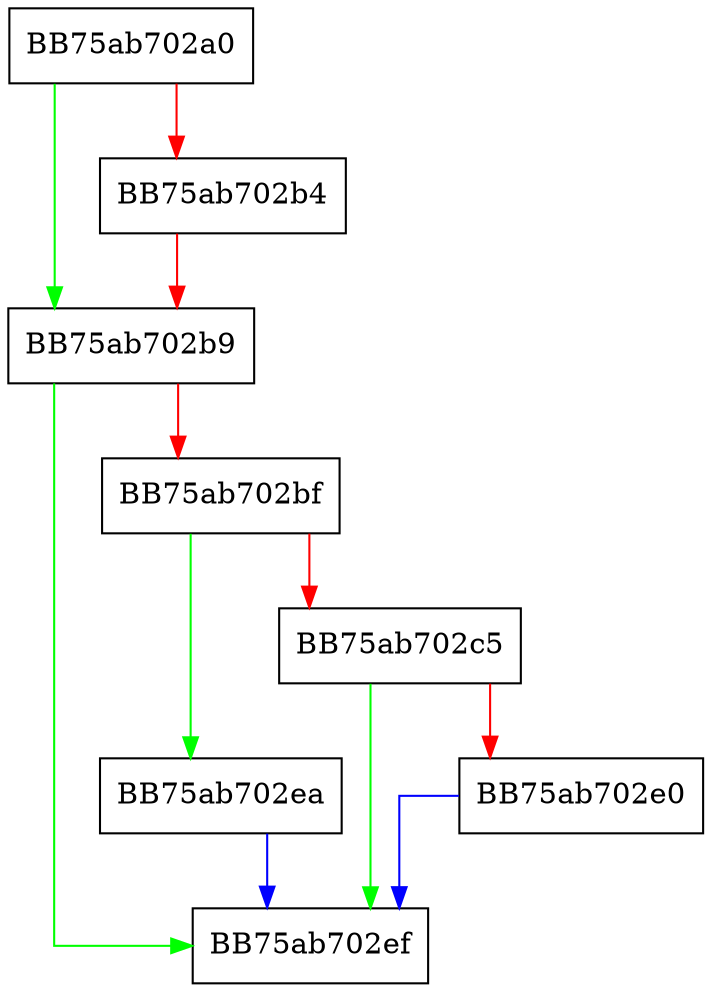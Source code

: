 digraph CleanCallBack {
  node [shape="box"];
  graph [splines=ortho];
  BB75ab702a0 -> BB75ab702b9 [color="green"];
  BB75ab702a0 -> BB75ab702b4 [color="red"];
  BB75ab702b4 -> BB75ab702b9 [color="red"];
  BB75ab702b9 -> BB75ab702ef [color="green"];
  BB75ab702b9 -> BB75ab702bf [color="red"];
  BB75ab702bf -> BB75ab702ea [color="green"];
  BB75ab702bf -> BB75ab702c5 [color="red"];
  BB75ab702c5 -> BB75ab702ef [color="green"];
  BB75ab702c5 -> BB75ab702e0 [color="red"];
  BB75ab702e0 -> BB75ab702ef [color="blue"];
  BB75ab702ea -> BB75ab702ef [color="blue"];
}